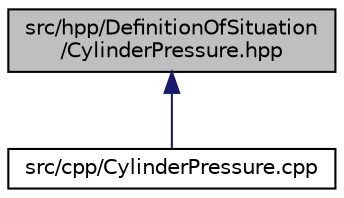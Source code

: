 digraph "src/hpp/DefinitionOfSituation/CylinderPressure.hpp"
{
 // LATEX_PDF_SIZE
  edge [fontname="Helvetica",fontsize="10",labelfontname="Helvetica",labelfontsize="10"];
  node [fontname="Helvetica",fontsize="10",shape=record];
  Node1 [label="src/hpp/DefinitionOfSituation\l/CylinderPressure.hpp",height=0.2,width=0.4,color="black", fillcolor="grey75", style="filled", fontcolor="black",tooltip="円筒の1/4モデルに内圧を作用したシミュレーション"];
  Node1 -> Node2 [dir="back",color="midnightblue",fontsize="10",style="solid",fontname="Helvetica"];
  Node2 [label="src/cpp/CylinderPressure.cpp",height=0.2,width=0.4,color="black", fillcolor="white", style="filled",URL="$CylinderPressure_8cpp.html",tooltip=" "];
}
